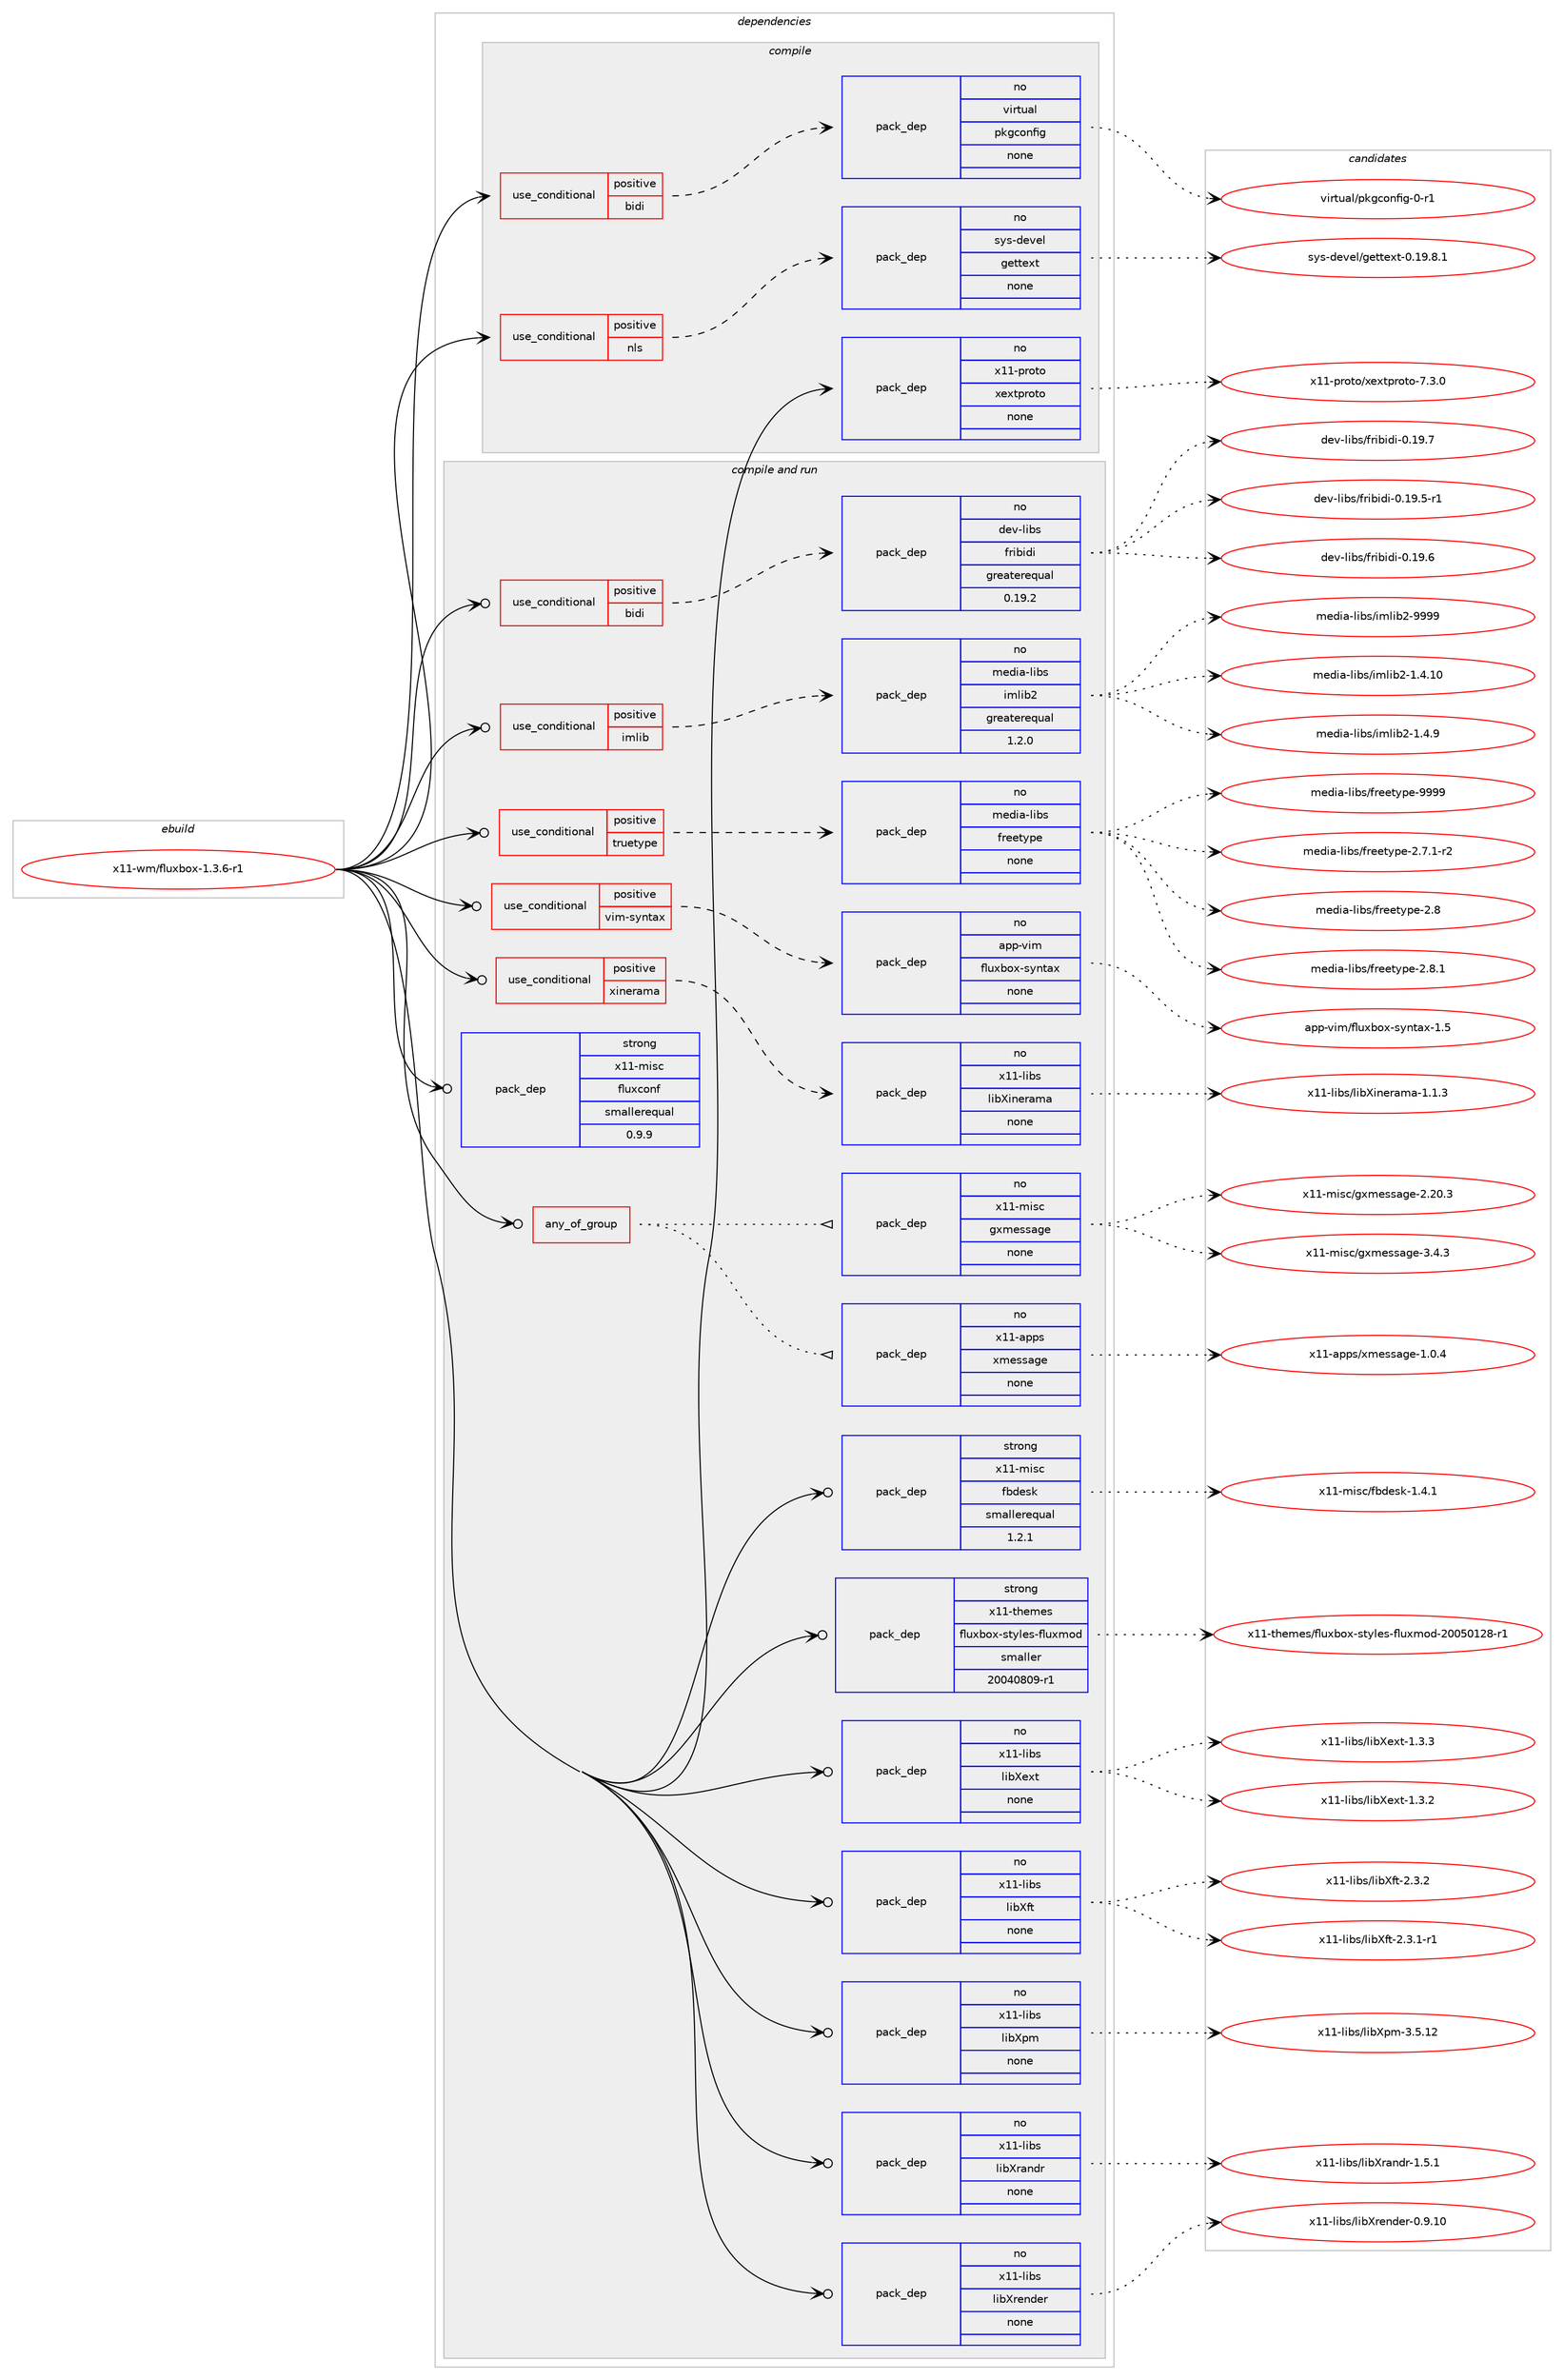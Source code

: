 digraph prolog {

# *************
# Graph options
# *************

newrank=true;
concentrate=true;
compound=true;
graph [rankdir=LR,fontname=Helvetica,fontsize=10,ranksep=1.5];#, ranksep=2.5, nodesep=0.2];
edge  [arrowhead=vee];
node  [fontname=Helvetica,fontsize=10];

# **********
# The ebuild
# **********

subgraph cluster_leftcol {
color=gray;
rank=same;
label=<<i>ebuild</i>>;
id [label="x11-wm/fluxbox-1.3.6-r1", color=red, width=4, href="../x11-wm/fluxbox-1.3.6-r1.svg"];
}

# ****************
# The dependencies
# ****************

subgraph cluster_midcol {
color=gray;
label=<<i>dependencies</i>>;
subgraph cluster_compile {
fillcolor="#eeeeee";
style=filled;
label=<<i>compile</i>>;
subgraph cond124038 {
dependency531742 [label=<<TABLE BORDER="0" CELLBORDER="1" CELLSPACING="0" CELLPADDING="4"><TR><TD ROWSPAN="3" CELLPADDING="10">use_conditional</TD></TR><TR><TD>positive</TD></TR><TR><TD>bidi</TD></TR></TABLE>>, shape=none, color=red];
subgraph pack397591 {
dependency531743 [label=<<TABLE BORDER="0" CELLBORDER="1" CELLSPACING="0" CELLPADDING="4" WIDTH="220"><TR><TD ROWSPAN="6" CELLPADDING="30">pack_dep</TD></TR><TR><TD WIDTH="110">no</TD></TR><TR><TD>virtual</TD></TR><TR><TD>pkgconfig</TD></TR><TR><TD>none</TD></TR><TR><TD></TD></TR></TABLE>>, shape=none, color=blue];
}
dependency531742:e -> dependency531743:w [weight=20,style="dashed",arrowhead="vee"];
}
id:e -> dependency531742:w [weight=20,style="solid",arrowhead="vee"];
subgraph cond124039 {
dependency531744 [label=<<TABLE BORDER="0" CELLBORDER="1" CELLSPACING="0" CELLPADDING="4"><TR><TD ROWSPAN="3" CELLPADDING="10">use_conditional</TD></TR><TR><TD>positive</TD></TR><TR><TD>nls</TD></TR></TABLE>>, shape=none, color=red];
subgraph pack397592 {
dependency531745 [label=<<TABLE BORDER="0" CELLBORDER="1" CELLSPACING="0" CELLPADDING="4" WIDTH="220"><TR><TD ROWSPAN="6" CELLPADDING="30">pack_dep</TD></TR><TR><TD WIDTH="110">no</TD></TR><TR><TD>sys-devel</TD></TR><TR><TD>gettext</TD></TR><TR><TD>none</TD></TR><TR><TD></TD></TR></TABLE>>, shape=none, color=blue];
}
dependency531744:e -> dependency531745:w [weight=20,style="dashed",arrowhead="vee"];
}
id:e -> dependency531744:w [weight=20,style="solid",arrowhead="vee"];
subgraph pack397593 {
dependency531746 [label=<<TABLE BORDER="0" CELLBORDER="1" CELLSPACING="0" CELLPADDING="4" WIDTH="220"><TR><TD ROWSPAN="6" CELLPADDING="30">pack_dep</TD></TR><TR><TD WIDTH="110">no</TD></TR><TR><TD>x11-proto</TD></TR><TR><TD>xextproto</TD></TR><TR><TD>none</TD></TR><TR><TD></TD></TR></TABLE>>, shape=none, color=blue];
}
id:e -> dependency531746:w [weight=20,style="solid",arrowhead="vee"];
}
subgraph cluster_compileandrun {
fillcolor="#eeeeee";
style=filled;
label=<<i>compile and run</i>>;
subgraph any9760 {
dependency531747 [label=<<TABLE BORDER="0" CELLBORDER="1" CELLSPACING="0" CELLPADDING="4"><TR><TD CELLPADDING="10">any_of_group</TD></TR></TABLE>>, shape=none, color=red];subgraph pack397594 {
dependency531748 [label=<<TABLE BORDER="0" CELLBORDER="1" CELLSPACING="0" CELLPADDING="4" WIDTH="220"><TR><TD ROWSPAN="6" CELLPADDING="30">pack_dep</TD></TR><TR><TD WIDTH="110">no</TD></TR><TR><TD>x11-misc</TD></TR><TR><TD>gxmessage</TD></TR><TR><TD>none</TD></TR><TR><TD></TD></TR></TABLE>>, shape=none, color=blue];
}
dependency531747:e -> dependency531748:w [weight=20,style="dotted",arrowhead="oinv"];
subgraph pack397595 {
dependency531749 [label=<<TABLE BORDER="0" CELLBORDER="1" CELLSPACING="0" CELLPADDING="4" WIDTH="220"><TR><TD ROWSPAN="6" CELLPADDING="30">pack_dep</TD></TR><TR><TD WIDTH="110">no</TD></TR><TR><TD>x11-apps</TD></TR><TR><TD>xmessage</TD></TR><TR><TD>none</TD></TR><TR><TD></TD></TR></TABLE>>, shape=none, color=blue];
}
dependency531747:e -> dependency531749:w [weight=20,style="dotted",arrowhead="oinv"];
}
id:e -> dependency531747:w [weight=20,style="solid",arrowhead="odotvee"];
subgraph cond124040 {
dependency531750 [label=<<TABLE BORDER="0" CELLBORDER="1" CELLSPACING="0" CELLPADDING="4"><TR><TD ROWSPAN="3" CELLPADDING="10">use_conditional</TD></TR><TR><TD>positive</TD></TR><TR><TD>bidi</TD></TR></TABLE>>, shape=none, color=red];
subgraph pack397596 {
dependency531751 [label=<<TABLE BORDER="0" CELLBORDER="1" CELLSPACING="0" CELLPADDING="4" WIDTH="220"><TR><TD ROWSPAN="6" CELLPADDING="30">pack_dep</TD></TR><TR><TD WIDTH="110">no</TD></TR><TR><TD>dev-libs</TD></TR><TR><TD>fribidi</TD></TR><TR><TD>greaterequal</TD></TR><TR><TD>0.19.2</TD></TR></TABLE>>, shape=none, color=blue];
}
dependency531750:e -> dependency531751:w [weight=20,style="dashed",arrowhead="vee"];
}
id:e -> dependency531750:w [weight=20,style="solid",arrowhead="odotvee"];
subgraph cond124041 {
dependency531752 [label=<<TABLE BORDER="0" CELLBORDER="1" CELLSPACING="0" CELLPADDING="4"><TR><TD ROWSPAN="3" CELLPADDING="10">use_conditional</TD></TR><TR><TD>positive</TD></TR><TR><TD>imlib</TD></TR></TABLE>>, shape=none, color=red];
subgraph pack397597 {
dependency531753 [label=<<TABLE BORDER="0" CELLBORDER="1" CELLSPACING="0" CELLPADDING="4" WIDTH="220"><TR><TD ROWSPAN="6" CELLPADDING="30">pack_dep</TD></TR><TR><TD WIDTH="110">no</TD></TR><TR><TD>media-libs</TD></TR><TR><TD>imlib2</TD></TR><TR><TD>greaterequal</TD></TR><TR><TD>1.2.0</TD></TR></TABLE>>, shape=none, color=blue];
}
dependency531752:e -> dependency531753:w [weight=20,style="dashed",arrowhead="vee"];
}
id:e -> dependency531752:w [weight=20,style="solid",arrowhead="odotvee"];
subgraph cond124042 {
dependency531754 [label=<<TABLE BORDER="0" CELLBORDER="1" CELLSPACING="0" CELLPADDING="4"><TR><TD ROWSPAN="3" CELLPADDING="10">use_conditional</TD></TR><TR><TD>positive</TD></TR><TR><TD>truetype</TD></TR></TABLE>>, shape=none, color=red];
subgraph pack397598 {
dependency531755 [label=<<TABLE BORDER="0" CELLBORDER="1" CELLSPACING="0" CELLPADDING="4" WIDTH="220"><TR><TD ROWSPAN="6" CELLPADDING="30">pack_dep</TD></TR><TR><TD WIDTH="110">no</TD></TR><TR><TD>media-libs</TD></TR><TR><TD>freetype</TD></TR><TR><TD>none</TD></TR><TR><TD></TD></TR></TABLE>>, shape=none, color=blue];
}
dependency531754:e -> dependency531755:w [weight=20,style="dashed",arrowhead="vee"];
}
id:e -> dependency531754:w [weight=20,style="solid",arrowhead="odotvee"];
subgraph cond124043 {
dependency531756 [label=<<TABLE BORDER="0" CELLBORDER="1" CELLSPACING="0" CELLPADDING="4"><TR><TD ROWSPAN="3" CELLPADDING="10">use_conditional</TD></TR><TR><TD>positive</TD></TR><TR><TD>vim-syntax</TD></TR></TABLE>>, shape=none, color=red];
subgraph pack397599 {
dependency531757 [label=<<TABLE BORDER="0" CELLBORDER="1" CELLSPACING="0" CELLPADDING="4" WIDTH="220"><TR><TD ROWSPAN="6" CELLPADDING="30">pack_dep</TD></TR><TR><TD WIDTH="110">no</TD></TR><TR><TD>app-vim</TD></TR><TR><TD>fluxbox-syntax</TD></TR><TR><TD>none</TD></TR><TR><TD></TD></TR></TABLE>>, shape=none, color=blue];
}
dependency531756:e -> dependency531757:w [weight=20,style="dashed",arrowhead="vee"];
}
id:e -> dependency531756:w [weight=20,style="solid",arrowhead="odotvee"];
subgraph cond124044 {
dependency531758 [label=<<TABLE BORDER="0" CELLBORDER="1" CELLSPACING="0" CELLPADDING="4"><TR><TD ROWSPAN="3" CELLPADDING="10">use_conditional</TD></TR><TR><TD>positive</TD></TR><TR><TD>xinerama</TD></TR></TABLE>>, shape=none, color=red];
subgraph pack397600 {
dependency531759 [label=<<TABLE BORDER="0" CELLBORDER="1" CELLSPACING="0" CELLPADDING="4" WIDTH="220"><TR><TD ROWSPAN="6" CELLPADDING="30">pack_dep</TD></TR><TR><TD WIDTH="110">no</TD></TR><TR><TD>x11-libs</TD></TR><TR><TD>libXinerama</TD></TR><TR><TD>none</TD></TR><TR><TD></TD></TR></TABLE>>, shape=none, color=blue];
}
dependency531758:e -> dependency531759:w [weight=20,style="dashed",arrowhead="vee"];
}
id:e -> dependency531758:w [weight=20,style="solid",arrowhead="odotvee"];
subgraph pack397601 {
dependency531760 [label=<<TABLE BORDER="0" CELLBORDER="1" CELLSPACING="0" CELLPADDING="4" WIDTH="220"><TR><TD ROWSPAN="6" CELLPADDING="30">pack_dep</TD></TR><TR><TD WIDTH="110">no</TD></TR><TR><TD>x11-libs</TD></TR><TR><TD>libXext</TD></TR><TR><TD>none</TD></TR><TR><TD></TD></TR></TABLE>>, shape=none, color=blue];
}
id:e -> dependency531760:w [weight=20,style="solid",arrowhead="odotvee"];
subgraph pack397602 {
dependency531761 [label=<<TABLE BORDER="0" CELLBORDER="1" CELLSPACING="0" CELLPADDING="4" WIDTH="220"><TR><TD ROWSPAN="6" CELLPADDING="30">pack_dep</TD></TR><TR><TD WIDTH="110">no</TD></TR><TR><TD>x11-libs</TD></TR><TR><TD>libXft</TD></TR><TR><TD>none</TD></TR><TR><TD></TD></TR></TABLE>>, shape=none, color=blue];
}
id:e -> dependency531761:w [weight=20,style="solid",arrowhead="odotvee"];
subgraph pack397603 {
dependency531762 [label=<<TABLE BORDER="0" CELLBORDER="1" CELLSPACING="0" CELLPADDING="4" WIDTH="220"><TR><TD ROWSPAN="6" CELLPADDING="30">pack_dep</TD></TR><TR><TD WIDTH="110">no</TD></TR><TR><TD>x11-libs</TD></TR><TR><TD>libXpm</TD></TR><TR><TD>none</TD></TR><TR><TD></TD></TR></TABLE>>, shape=none, color=blue];
}
id:e -> dependency531762:w [weight=20,style="solid",arrowhead="odotvee"];
subgraph pack397604 {
dependency531763 [label=<<TABLE BORDER="0" CELLBORDER="1" CELLSPACING="0" CELLPADDING="4" WIDTH="220"><TR><TD ROWSPAN="6" CELLPADDING="30">pack_dep</TD></TR><TR><TD WIDTH="110">no</TD></TR><TR><TD>x11-libs</TD></TR><TR><TD>libXrandr</TD></TR><TR><TD>none</TD></TR><TR><TD></TD></TR></TABLE>>, shape=none, color=blue];
}
id:e -> dependency531763:w [weight=20,style="solid",arrowhead="odotvee"];
subgraph pack397605 {
dependency531764 [label=<<TABLE BORDER="0" CELLBORDER="1" CELLSPACING="0" CELLPADDING="4" WIDTH="220"><TR><TD ROWSPAN="6" CELLPADDING="30">pack_dep</TD></TR><TR><TD WIDTH="110">no</TD></TR><TR><TD>x11-libs</TD></TR><TR><TD>libXrender</TD></TR><TR><TD>none</TD></TR><TR><TD></TD></TR></TABLE>>, shape=none, color=blue];
}
id:e -> dependency531764:w [weight=20,style="solid",arrowhead="odotvee"];
subgraph pack397606 {
dependency531765 [label=<<TABLE BORDER="0" CELLBORDER="1" CELLSPACING="0" CELLPADDING="4" WIDTH="220"><TR><TD ROWSPAN="6" CELLPADDING="30">pack_dep</TD></TR><TR><TD WIDTH="110">strong</TD></TR><TR><TD>x11-misc</TD></TR><TR><TD>fbdesk</TD></TR><TR><TD>smallerequal</TD></TR><TR><TD>1.2.1</TD></TR></TABLE>>, shape=none, color=blue];
}
id:e -> dependency531765:w [weight=20,style="solid",arrowhead="odotvee"];
subgraph pack397607 {
dependency531766 [label=<<TABLE BORDER="0" CELLBORDER="1" CELLSPACING="0" CELLPADDING="4" WIDTH="220"><TR><TD ROWSPAN="6" CELLPADDING="30">pack_dep</TD></TR><TR><TD WIDTH="110">strong</TD></TR><TR><TD>x11-misc</TD></TR><TR><TD>fluxconf</TD></TR><TR><TD>smallerequal</TD></TR><TR><TD>0.9.9</TD></TR></TABLE>>, shape=none, color=blue];
}
id:e -> dependency531766:w [weight=20,style="solid",arrowhead="odotvee"];
subgraph pack397608 {
dependency531767 [label=<<TABLE BORDER="0" CELLBORDER="1" CELLSPACING="0" CELLPADDING="4" WIDTH="220"><TR><TD ROWSPAN="6" CELLPADDING="30">pack_dep</TD></TR><TR><TD WIDTH="110">strong</TD></TR><TR><TD>x11-themes</TD></TR><TR><TD>fluxbox-styles-fluxmod</TD></TR><TR><TD>smaller</TD></TR><TR><TD>20040809-r1</TD></TR></TABLE>>, shape=none, color=blue];
}
id:e -> dependency531767:w [weight=20,style="solid",arrowhead="odotvee"];
}
subgraph cluster_run {
fillcolor="#eeeeee";
style=filled;
label=<<i>run</i>>;
}
}

# **************
# The candidates
# **************

subgraph cluster_choices {
rank=same;
color=gray;
label=<<i>candidates</i>>;

subgraph choice397591 {
color=black;
nodesep=1;
choice11810511411611797108471121071039911111010210510345484511449 [label="virtual/pkgconfig-0-r1", color=red, width=4,href="../virtual/pkgconfig-0-r1.svg"];
dependency531743:e -> choice11810511411611797108471121071039911111010210510345484511449:w [style=dotted,weight="100"];
}
subgraph choice397592 {
color=black;
nodesep=1;
choice1151211154510010111810110847103101116116101120116454846495746564649 [label="sys-devel/gettext-0.19.8.1", color=red, width=4,href="../sys-devel/gettext-0.19.8.1.svg"];
dependency531745:e -> choice1151211154510010111810110847103101116116101120116454846495746564649:w [style=dotted,weight="100"];
}
subgraph choice397593 {
color=black;
nodesep=1;
choice12049494511211411111611147120101120116112114111116111455546514648 [label="x11-proto/xextproto-7.3.0", color=red, width=4,href="../x11-proto/xextproto-7.3.0.svg"];
dependency531746:e -> choice12049494511211411111611147120101120116112114111116111455546514648:w [style=dotted,weight="100"];
}
subgraph choice397594 {
color=black;
nodesep=1;
choice12049494510910511599471031201091011151159710310145504650484651 [label="x11-misc/gxmessage-2.20.3", color=red, width=4,href="../x11-misc/gxmessage-2.20.3.svg"];
choice120494945109105115994710312010910111511597103101455146524651 [label="x11-misc/gxmessage-3.4.3", color=red, width=4,href="../x11-misc/gxmessage-3.4.3.svg"];
dependency531748:e -> choice12049494510910511599471031201091011151159710310145504650484651:w [style=dotted,weight="100"];
dependency531748:e -> choice120494945109105115994710312010910111511597103101455146524651:w [style=dotted,weight="100"];
}
subgraph choice397595 {
color=black;
nodesep=1;
choice120494945971121121154712010910111511597103101454946484652 [label="x11-apps/xmessage-1.0.4", color=red, width=4,href="../x11-apps/xmessage-1.0.4.svg"];
dependency531749:e -> choice120494945971121121154712010910111511597103101454946484652:w [style=dotted,weight="100"];
}
subgraph choice397596 {
color=black;
nodesep=1;
choice10010111845108105981154710211410598105100105454846495746534511449 [label="dev-libs/fribidi-0.19.5-r1", color=red, width=4,href="../dev-libs/fribidi-0.19.5-r1.svg"];
choice1001011184510810598115471021141059810510010545484649574654 [label="dev-libs/fribidi-0.19.6", color=red, width=4,href="../dev-libs/fribidi-0.19.6.svg"];
choice1001011184510810598115471021141059810510010545484649574655 [label="dev-libs/fribidi-0.19.7", color=red, width=4,href="../dev-libs/fribidi-0.19.7.svg"];
dependency531751:e -> choice10010111845108105981154710211410598105100105454846495746534511449:w [style=dotted,weight="100"];
dependency531751:e -> choice1001011184510810598115471021141059810510010545484649574654:w [style=dotted,weight="100"];
dependency531751:e -> choice1001011184510810598115471021141059810510010545484649574655:w [style=dotted,weight="100"];
}
subgraph choice397597 {
color=black;
nodesep=1;
choice10910110010597451081059811547105109108105985045494652464948 [label="media-libs/imlib2-1.4.10", color=red, width=4,href="../media-libs/imlib2-1.4.10.svg"];
choice109101100105974510810598115471051091081059850454946524657 [label="media-libs/imlib2-1.4.9", color=red, width=4,href="../media-libs/imlib2-1.4.9.svg"];
choice1091011001059745108105981154710510910810598504557575757 [label="media-libs/imlib2-9999", color=red, width=4,href="../media-libs/imlib2-9999.svg"];
dependency531753:e -> choice10910110010597451081059811547105109108105985045494652464948:w [style=dotted,weight="100"];
dependency531753:e -> choice109101100105974510810598115471051091081059850454946524657:w [style=dotted,weight="100"];
dependency531753:e -> choice1091011001059745108105981154710510910810598504557575757:w [style=dotted,weight="100"];
}
subgraph choice397598 {
color=black;
nodesep=1;
choice109101100105974510810598115471021141011011161211121014550465546494511450 [label="media-libs/freetype-2.7.1-r2", color=red, width=4,href="../media-libs/freetype-2.7.1-r2.svg"];
choice1091011001059745108105981154710211410110111612111210145504656 [label="media-libs/freetype-2.8", color=red, width=4,href="../media-libs/freetype-2.8.svg"];
choice10910110010597451081059811547102114101101116121112101455046564649 [label="media-libs/freetype-2.8.1", color=red, width=4,href="../media-libs/freetype-2.8.1.svg"];
choice109101100105974510810598115471021141011011161211121014557575757 [label="media-libs/freetype-9999", color=red, width=4,href="../media-libs/freetype-9999.svg"];
dependency531755:e -> choice109101100105974510810598115471021141011011161211121014550465546494511450:w [style=dotted,weight="100"];
dependency531755:e -> choice1091011001059745108105981154710211410110111612111210145504656:w [style=dotted,weight="100"];
dependency531755:e -> choice10910110010597451081059811547102114101101116121112101455046564649:w [style=dotted,weight="100"];
dependency531755:e -> choice109101100105974510810598115471021141011011161211121014557575757:w [style=dotted,weight="100"];
}
subgraph choice397599 {
color=black;
nodesep=1;
choice97112112451181051094710210811712098111120451151211101169712045494653 [label="app-vim/fluxbox-syntax-1.5", color=red, width=4,href="../app-vim/fluxbox-syntax-1.5.svg"];
dependency531757:e -> choice97112112451181051094710210811712098111120451151211101169712045494653:w [style=dotted,weight="100"];
}
subgraph choice397600 {
color=black;
nodesep=1;
choice120494945108105981154710810598881051101011149710997454946494651 [label="x11-libs/libXinerama-1.1.3", color=red, width=4,href="../x11-libs/libXinerama-1.1.3.svg"];
dependency531759:e -> choice120494945108105981154710810598881051101011149710997454946494651:w [style=dotted,weight="100"];
}
subgraph choice397601 {
color=black;
nodesep=1;
choice12049494510810598115471081059888101120116454946514650 [label="x11-libs/libXext-1.3.2", color=red, width=4,href="../x11-libs/libXext-1.3.2.svg"];
choice12049494510810598115471081059888101120116454946514651 [label="x11-libs/libXext-1.3.3", color=red, width=4,href="../x11-libs/libXext-1.3.3.svg"];
dependency531760:e -> choice12049494510810598115471081059888101120116454946514650:w [style=dotted,weight="100"];
dependency531760:e -> choice12049494510810598115471081059888101120116454946514651:w [style=dotted,weight="100"];
}
subgraph choice397602 {
color=black;
nodesep=1;
choice120494945108105981154710810598881021164550465146494511449 [label="x11-libs/libXft-2.3.1-r1", color=red, width=4,href="../x11-libs/libXft-2.3.1-r1.svg"];
choice12049494510810598115471081059888102116455046514650 [label="x11-libs/libXft-2.3.2", color=red, width=4,href="../x11-libs/libXft-2.3.2.svg"];
dependency531761:e -> choice120494945108105981154710810598881021164550465146494511449:w [style=dotted,weight="100"];
dependency531761:e -> choice12049494510810598115471081059888102116455046514650:w [style=dotted,weight="100"];
}
subgraph choice397603 {
color=black;
nodesep=1;
choice1204949451081059811547108105988811210945514653464950 [label="x11-libs/libXpm-3.5.12", color=red, width=4,href="../x11-libs/libXpm-3.5.12.svg"];
dependency531762:e -> choice1204949451081059811547108105988811210945514653464950:w [style=dotted,weight="100"];
}
subgraph choice397604 {
color=black;
nodesep=1;
choice1204949451081059811547108105988811497110100114454946534649 [label="x11-libs/libXrandr-1.5.1", color=red, width=4,href="../x11-libs/libXrandr-1.5.1.svg"];
dependency531763:e -> choice1204949451081059811547108105988811497110100114454946534649:w [style=dotted,weight="100"];
}
subgraph choice397605 {
color=black;
nodesep=1;
choice1204949451081059811547108105988811410111010010111445484657464948 [label="x11-libs/libXrender-0.9.10", color=red, width=4,href="../x11-libs/libXrender-0.9.10.svg"];
dependency531764:e -> choice1204949451081059811547108105988811410111010010111445484657464948:w [style=dotted,weight="100"];
}
subgraph choice397606 {
color=black;
nodesep=1;
choice120494945109105115994710298100101115107454946524649 [label="x11-misc/fbdesk-1.4.1", color=red, width=4,href="../x11-misc/fbdesk-1.4.1.svg"];
dependency531765:e -> choice120494945109105115994710298100101115107454946524649:w [style=dotted,weight="100"];
}
subgraph choice397607 {
color=black;
nodesep=1;
}
subgraph choice397608 {
color=black;
nodesep=1;
choice120494945116104101109101115471021081171209811112045115116121108101115451021081171201091111004550484853484950564511449 [label="x11-themes/fluxbox-styles-fluxmod-20050128-r1", color=red, width=4,href="../x11-themes/fluxbox-styles-fluxmod-20050128-r1.svg"];
dependency531767:e -> choice120494945116104101109101115471021081171209811112045115116121108101115451021081171201091111004550484853484950564511449:w [style=dotted,weight="100"];
}
}

}
